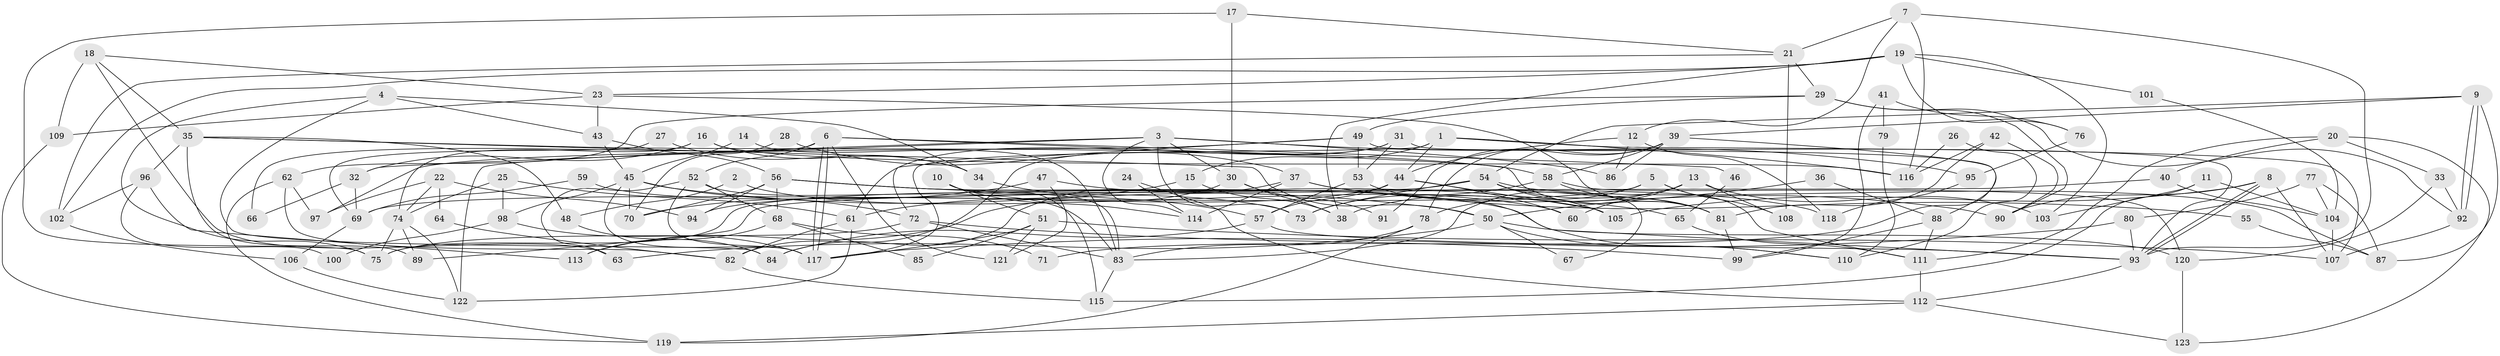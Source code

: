 // coarse degree distribution, {5: 0.17647058823529413, 4: 0.21176470588235294, 9: 0.03529411764705882, 7: 0.11764705882352941, 10: 0.023529411764705882, 3: 0.1411764705882353, 6: 0.09411764705882353, 2: 0.15294117647058825, 8: 0.047058823529411764}
// Generated by graph-tools (version 1.1) at 2025/23/03/03/25 07:23:59]
// undirected, 123 vertices, 246 edges
graph export_dot {
graph [start="1"]
  node [color=gray90,style=filled];
  1;
  2;
  3;
  4;
  5;
  6;
  7;
  8;
  9;
  10;
  11;
  12;
  13;
  14;
  15;
  16;
  17;
  18;
  19;
  20;
  21;
  22;
  23;
  24;
  25;
  26;
  27;
  28;
  29;
  30;
  31;
  32;
  33;
  34;
  35;
  36;
  37;
  38;
  39;
  40;
  41;
  42;
  43;
  44;
  45;
  46;
  47;
  48;
  49;
  50;
  51;
  52;
  53;
  54;
  55;
  56;
  57;
  58;
  59;
  60;
  61;
  62;
  63;
  64;
  65;
  66;
  67;
  68;
  69;
  70;
  71;
  72;
  73;
  74;
  75;
  76;
  77;
  78;
  79;
  80;
  81;
  82;
  83;
  84;
  85;
  86;
  87;
  88;
  89;
  90;
  91;
  92;
  93;
  94;
  95;
  96;
  97;
  98;
  99;
  100;
  101;
  102;
  103;
  104;
  105;
  106;
  107;
  108;
  109;
  110;
  111;
  112;
  113;
  114;
  115;
  116;
  117;
  118;
  119;
  120;
  121;
  122;
  123;
  1 -- 107;
  1 -- 117;
  1 -- 15;
  1 -- 44;
  1 -- 116;
  2 -- 48;
  2 -- 105;
  3 -- 30;
  3 -- 32;
  3 -- 73;
  3 -- 86;
  3 -- 95;
  3 -- 114;
  3 -- 122;
  4 -- 75;
  4 -- 84;
  4 -- 34;
  4 -- 43;
  5 -- 78;
  5 -- 108;
  5 -- 69;
  5 -- 111;
  6 -- 81;
  6 -- 117;
  6 -- 117;
  6 -- 46;
  6 -- 52;
  6 -- 66;
  6 -- 121;
  7 -- 93;
  7 -- 116;
  7 -- 12;
  7 -- 21;
  8 -- 93;
  8 -- 93;
  8 -- 107;
  8 -- 90;
  8 -- 105;
  9 -- 54;
  9 -- 92;
  9 -- 92;
  9 -- 39;
  9 -- 87;
  10 -- 83;
  10 -- 115;
  10 -- 51;
  10 -- 114;
  11 -- 104;
  11 -- 115;
  11 -- 103;
  12 -- 44;
  12 -- 86;
  12 -- 118;
  13 -- 38;
  13 -- 103;
  13 -- 60;
  13 -- 83;
  13 -- 108;
  14 -- 45;
  14 -- 83;
  15 -- 61;
  15 -- 38;
  16 -- 34;
  16 -- 74;
  16 -- 32;
  16 -- 116;
  17 -- 21;
  17 -- 75;
  17 -- 30;
  18 -- 63;
  18 -- 23;
  18 -- 35;
  18 -- 109;
  19 -- 23;
  19 -- 102;
  19 -- 38;
  19 -- 76;
  19 -- 101;
  19 -- 103;
  20 -- 111;
  20 -- 123;
  20 -- 33;
  20 -- 40;
  21 -- 29;
  21 -- 102;
  21 -- 108;
  22 -- 74;
  22 -- 94;
  22 -- 64;
  22 -- 97;
  23 -- 81;
  23 -- 43;
  23 -- 109;
  24 -- 112;
  24 -- 114;
  25 -- 61;
  25 -- 98;
  25 -- 74;
  26 -- 116;
  26 -- 110;
  27 -- 69;
  27 -- 34;
  28 -- 37;
  28 -- 70;
  29 -- 62;
  29 -- 90;
  29 -- 49;
  29 -- 92;
  30 -- 38;
  30 -- 91;
  30 -- 113;
  31 -- 53;
  31 -- 93;
  31 -- 61;
  31 -- 82;
  32 -- 69;
  32 -- 66;
  33 -- 92;
  33 -- 120;
  34 -- 57;
  35 -- 89;
  35 -- 48;
  35 -- 50;
  35 -- 58;
  35 -- 96;
  36 -- 88;
  36 -- 50;
  37 -- 114;
  37 -- 90;
  37 -- 55;
  37 -- 84;
  39 -- 86;
  39 -- 58;
  39 -- 71;
  39 -- 78;
  39 -- 91;
  40 -- 104;
  40 -- 89;
  41 -- 99;
  41 -- 76;
  41 -- 79;
  42 -- 116;
  42 -- 81;
  42 -- 90;
  43 -- 45;
  43 -- 56;
  44 -- 105;
  44 -- 57;
  44 -- 60;
  44 -- 94;
  45 -- 117;
  45 -- 50;
  45 -- 70;
  45 -- 72;
  45 -- 98;
  46 -- 65;
  47 -- 121;
  47 -- 70;
  47 -- 118;
  48 -- 84;
  49 -- 88;
  49 -- 53;
  49 -- 72;
  49 -- 97;
  50 -- 120;
  50 -- 63;
  50 -- 67;
  50 -- 110;
  51 -- 117;
  51 -- 85;
  51 -- 107;
  51 -- 121;
  52 -- 83;
  52 -- 63;
  52 -- 68;
  52 -- 117;
  53 -- 57;
  53 -- 110;
  54 -- 73;
  54 -- 75;
  54 -- 67;
  54 -- 81;
  54 -- 87;
  54 -- 105;
  55 -- 87;
  56 -- 60;
  56 -- 65;
  56 -- 68;
  56 -- 70;
  56 -- 93;
  56 -- 94;
  57 -- 93;
  57 -- 84;
  58 -- 73;
  58 -- 81;
  58 -- 120;
  59 -- 73;
  59 -- 69;
  61 -- 82;
  61 -- 122;
  62 -- 97;
  62 -- 119;
  62 -- 82;
  64 -- 82;
  65 -- 111;
  68 -- 71;
  68 -- 85;
  68 -- 113;
  69 -- 106;
  72 -- 75;
  72 -- 83;
  72 -- 99;
  74 -- 122;
  74 -- 75;
  74 -- 89;
  76 -- 95;
  77 -- 80;
  77 -- 87;
  77 -- 104;
  78 -- 83;
  78 -- 119;
  79 -- 110;
  80 -- 117;
  80 -- 93;
  81 -- 99;
  82 -- 115;
  83 -- 115;
  88 -- 99;
  88 -- 111;
  92 -- 107;
  93 -- 112;
  95 -- 118;
  96 -- 113;
  96 -- 100;
  96 -- 102;
  98 -- 117;
  98 -- 100;
  101 -- 104;
  102 -- 106;
  104 -- 107;
  106 -- 122;
  109 -- 119;
  111 -- 112;
  112 -- 119;
  112 -- 123;
  120 -- 123;
}
